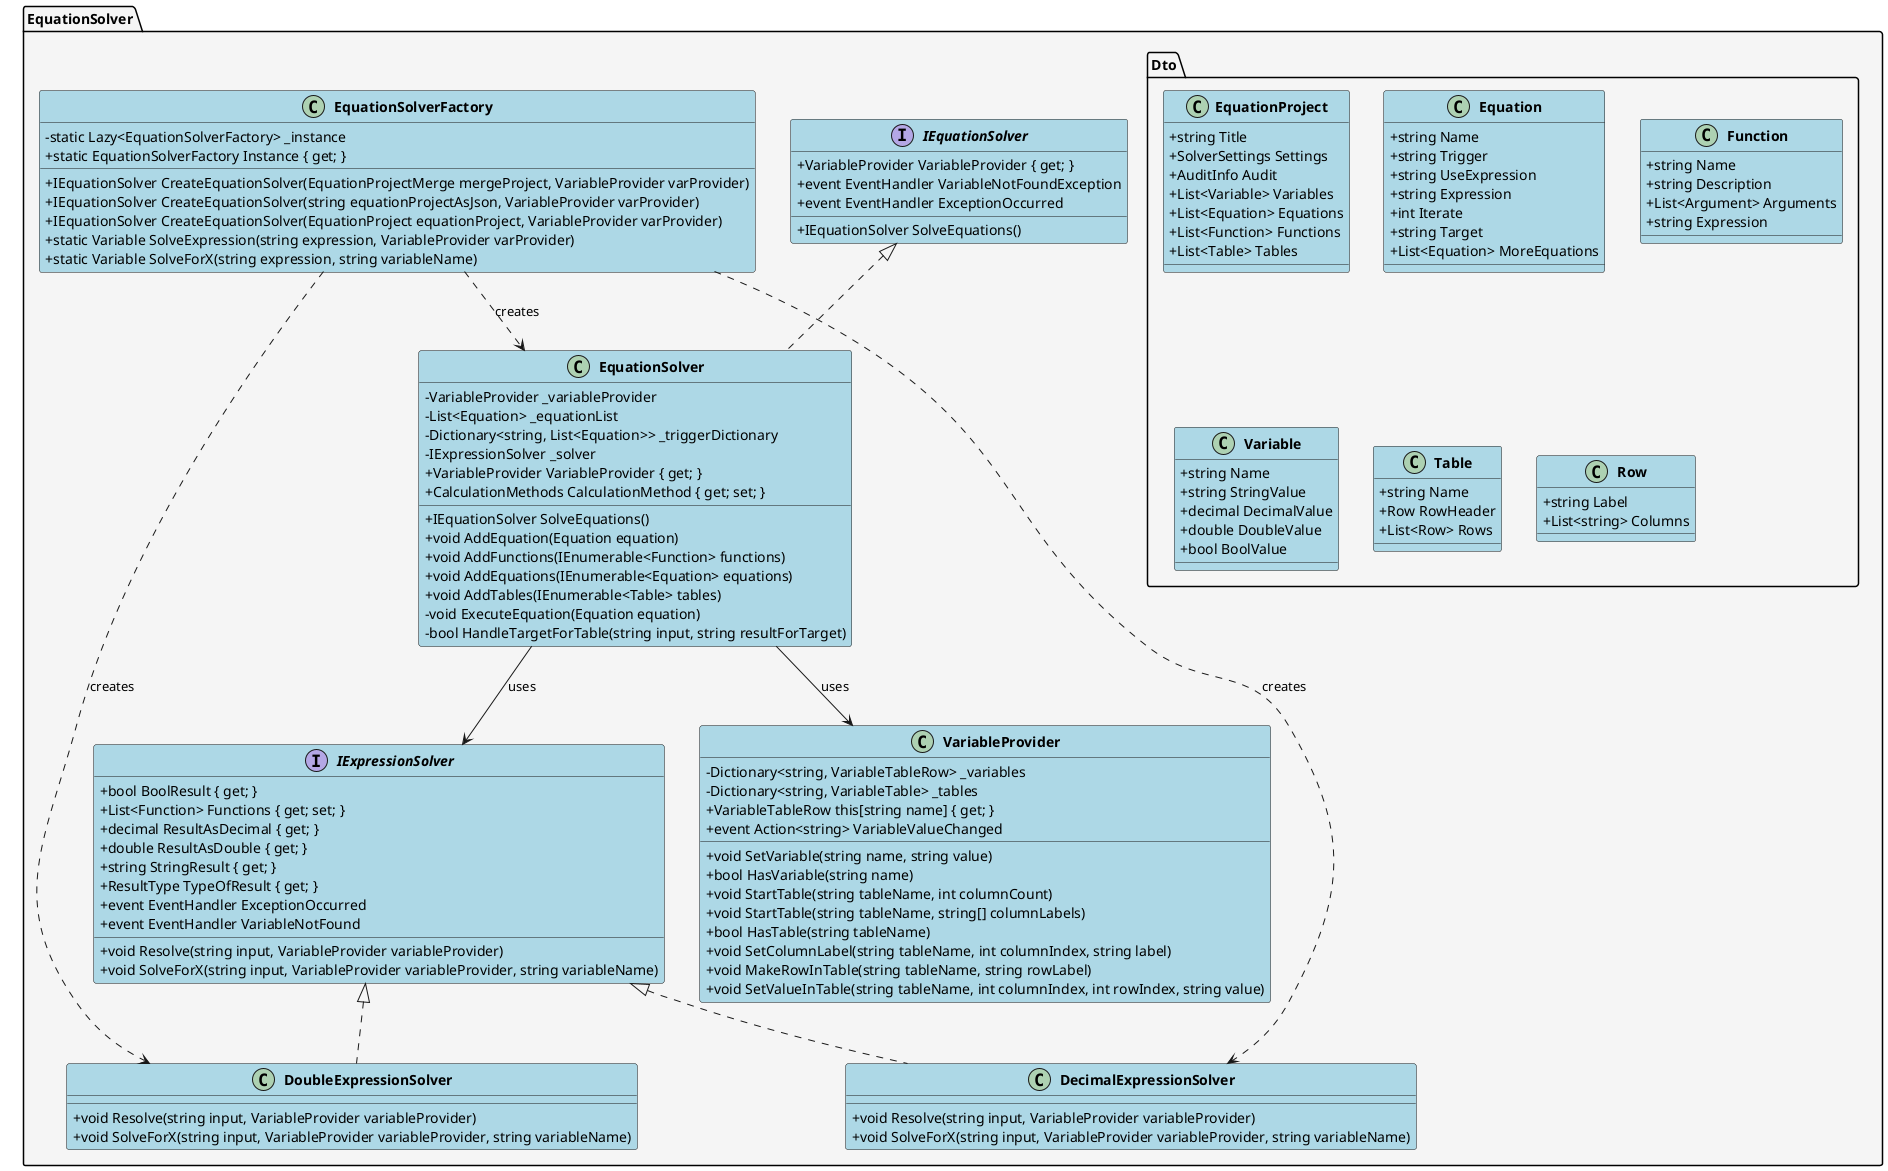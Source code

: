 @startuml EquationSolver Class Diagram

skinparam classAttributeIconSize 0
skinparam classFontStyle bold
skinparam classBackgroundColor LightBlue
skinparam interfaceBackgroundColor LightGreen
skinparam packageBackgroundColor WhiteSmoke

package "EquationSolver" {
  interface IEquationSolver {
    + VariableProvider VariableProvider { get; }
    + IEquationSolver SolveEquations()
    + event EventHandler VariableNotFoundException
    + event EventHandler ExceptionOccurred
  }

  interface IExpressionSolver {
    + bool BoolResult { get; }
    + List<Function> Functions { get; set; }
    + decimal ResultAsDecimal { get; }
    + double ResultAsDouble { get; }
    + string StringResult { get; }
    + ResultType TypeOfResult { get; }
    + event EventHandler ExceptionOccurred
    + event EventHandler VariableNotFound
    + void Resolve(string input, VariableProvider variableProvider)
    + void SolveForX(string input, VariableProvider variableProvider, string variableName)
  }

  class EquationSolver {
    - VariableProvider _variableProvider
    - List<Equation> _equationList
    - Dictionary<string, List<Equation>> _triggerDictionary
    - IExpressionSolver _solver
    + VariableProvider VariableProvider { get; }
    + CalculationMethods CalculationMethod { get; set; }
    + IEquationSolver SolveEquations()
    + void AddEquation(Equation equation)
    + void AddFunctions(IEnumerable<Function> functions)
    + void AddEquations(IEnumerable<Equation> equations)
    + void AddTables(IEnumerable<Table> tables)
    - void ExecuteEquation(Equation equation)
    - bool HandleTargetForTable(string input, string resultForTarget)
  }

  class EquationSolverFactory {
    - static Lazy<EquationSolverFactory> _instance
    + static EquationSolverFactory Instance { get; }
    + IEquationSolver CreateEquationSolver(EquationProjectMerge mergeProject, VariableProvider varProvider)
    + IEquationSolver CreateEquationSolver(string equationProjectAsJson, VariableProvider varProvider)
    + IEquationSolver CreateEquationSolver(EquationProject equationProject, VariableProvider varProvider)
    + static Variable SolveExpression(string expression, VariableProvider varProvider)
    + static Variable SolveForX(string expression, string variableName)
  }

  class DecimalExpressionSolver {
    + void Resolve(string input, VariableProvider variableProvider)
    + void SolveForX(string input, VariableProvider variableProvider, string variableName)
  }

  class DoubleExpressionSolver {
    + void Resolve(string input, VariableProvider variableProvider)
    + void SolveForX(string input, VariableProvider variableProvider, string variableName)
  }

  class VariableProvider {
    - Dictionary<string, VariableTableRow> _variables
    - Dictionary<string, VariableTable> _tables
    + VariableTableRow this[string name] { get; }
    + void SetVariable(string name, string value)
    + bool HasVariable(string name)
    + void StartTable(string tableName, int columnCount)
    + void StartTable(string tableName, string[] columnLabels)
    + bool HasTable(string tableName)
    + void SetColumnLabel(string tableName, int columnIndex, string label)
    + void MakeRowInTable(string tableName, string rowLabel)
    + void SetValueInTable(string tableName, int columnIndex, int rowIndex, string value)
    + event Action<string> VariableValueChanged
  }

  package "Dto" {
    class EquationProject {
      + string Title
      + SolverSettings Settings
      + AuditInfo Audit
      + List<Variable> Variables
      + List<Equation> Equations
      + List<Function> Functions
      + List<Table> Tables
    }

    class Equation {
      + string Name
      + string Trigger
      + string UseExpression
      + string Expression
      + int Iterate
      + string Target
      + List<Equation> MoreEquations
    }

    class Function {
      + string Name
      + string Description
      + List<Argument> Arguments
      + string Expression
    }

    class Variable {
      + string Name
      + string StringValue
      + decimal DecimalValue
      + double DoubleValue
      + bool BoolValue
    }

    class Table {
      + string Name
      + Row RowHeader
      + List<Row> Rows
    }

    class Row {
      + string Label
      + List<string> Columns
    }
  }

  IEquationSolver <|.. EquationSolver
  IExpressionSolver <|.. DecimalExpressionSolver
  IExpressionSolver <|.. DoubleExpressionSolver
  EquationSolver --> IExpressionSolver : uses
  EquationSolver --> VariableProvider : uses
  EquationSolverFactory ..> EquationSolver : creates
  EquationSolverFactory ..> DecimalExpressionSolver : creates
  EquationSolverFactory ..> DoubleExpressionSolver : creates
}

@enduml